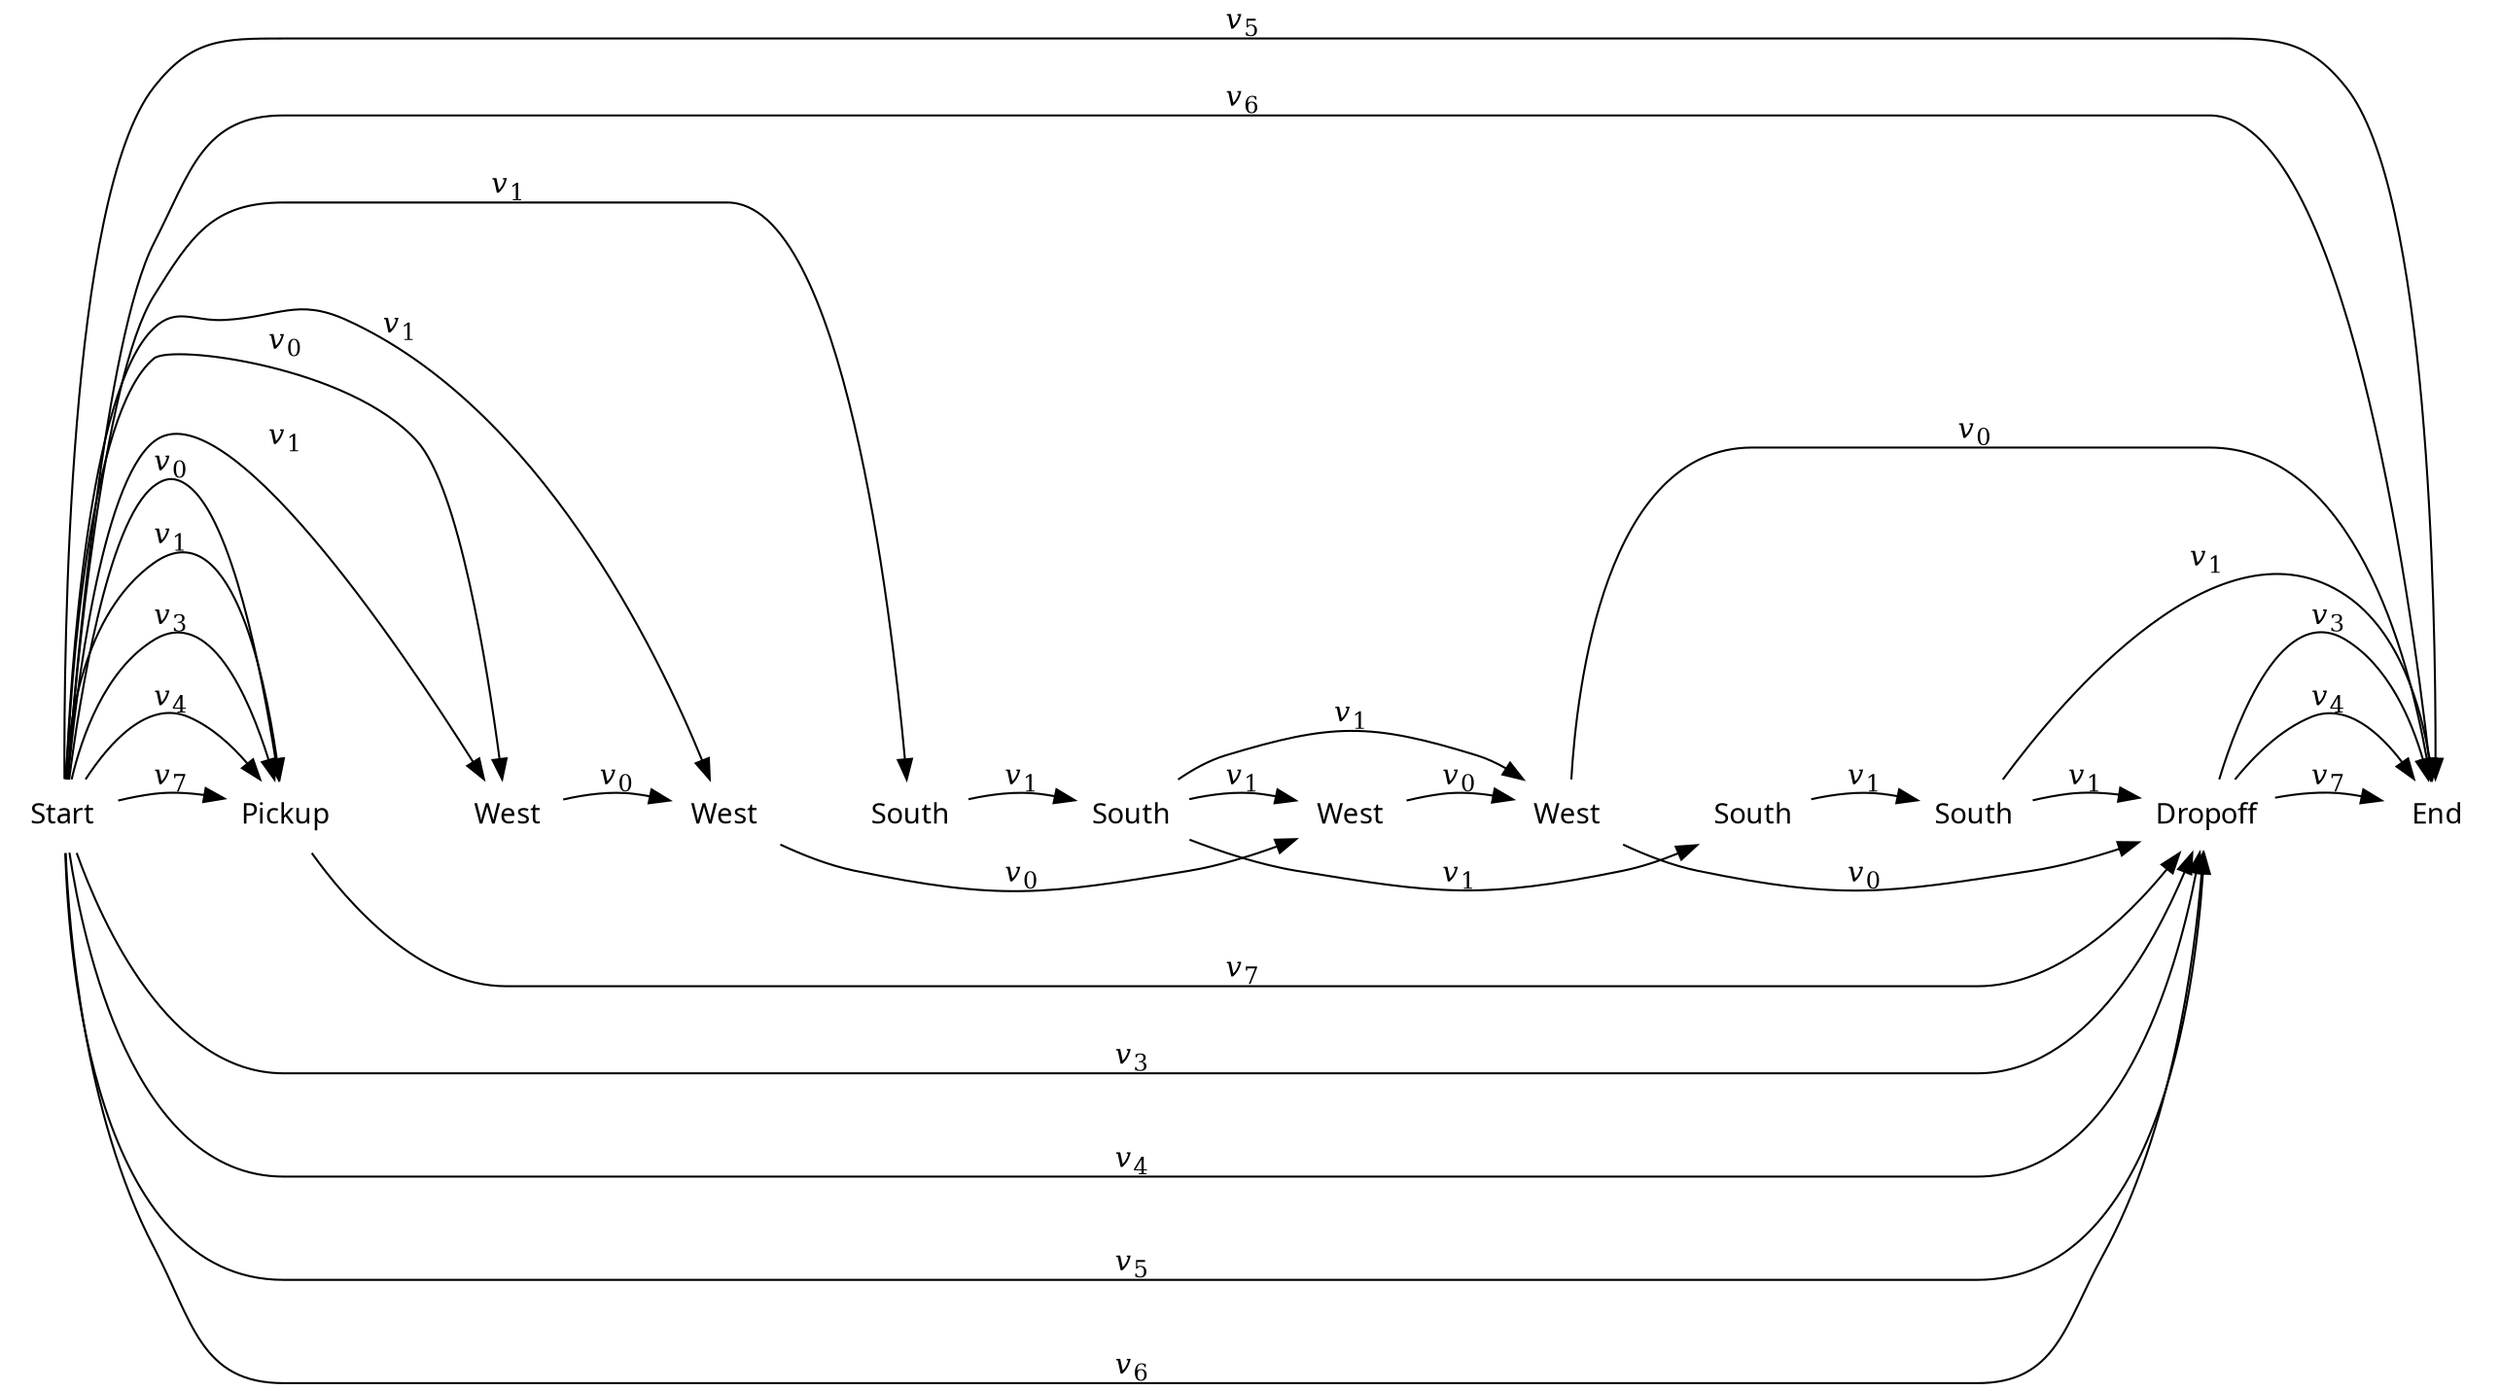 digraph cat {
rankdir=LR
node [shape=plaintext]
edge [arrowhead=normal]

0 [label="Start",fontname="sans"]
1 [label="Pickup",fontname="sans"]
2 [label="West",fontname="sans"]
3 [label="West",fontname="sans"]
4 [label="South",fontname="sans"]
5 [label="South",fontname="sans"]
6 [label="West",fontname="sans"]
7 [label="West",fontname="sans"]
8 [label="South",fontname="sans"]
9 [label="South",fontname="sans"]
10 [label="Dropoff",fontname="sans"]
11 [label="End",fontname="sans"]

0 -> 1 [label=<<i>v</i><sub>0</sub>>]
0 -> 2 [label=<<i>v</i><sub>0</sub>>]
0 -> 1 [label=<<i>v</i><sub>1</sub>>]
0 -> 2 [label=<<i>v</i><sub>1</sub>>]
0 -> 3 [label=<<i>v</i><sub>1</sub>>]
0 -> 4 [label=<<i>v</i><sub>1</sub>>]
0 -> 1 [label=<<i>v</i><sub>3</sub>>]
0 -> 10 [label=<<i>v</i><sub>3</sub>>]
0 -> 1 [label=<<i>v</i><sub>4</sub>>]
0 -> 10 [label=<<i>v</i><sub>4</sub>>]
0 -> 10 [label=<<i>v</i><sub>5</sub>>]
0 -> 11 [label=<<i>v</i><sub>5</sub>>]
0 -> 10 [label=<<i>v</i><sub>6</sub>>]
0 -> 11 [label=<<i>v</i><sub>6</sub>>]
0 -> 1 [label=<<i>v</i><sub>7</sub>>]
1 -> 10 [label=<<i>v</i><sub>7</sub>>]
2 -> 3 [label=<<i>v</i><sub>0</sub>>]
3 -> 6 [label=<<i>v</i><sub>0</sub>>]
4 -> 5 [label=<<i>v</i><sub>1</sub>>]
5 -> 6 [label=<<i>v</i><sub>1</sub>>]
5 -> 7 [label=<<i>v</i><sub>1</sub>>]
5 -> 8 [label=<<i>v</i><sub>1</sub>>]
6 -> 7 [label=<<i>v</i><sub>0</sub>>]
7 -> 10 [label=<<i>v</i><sub>0</sub>>]
7 -> 11 [label=<<i>v</i><sub>0</sub>>]
8 -> 9 [label=<<i>v</i><sub>1</sub>>]
9 -> 10 [label=<<i>v</i><sub>1</sub>>]
9 -> 11 [label=<<i>v</i><sub>1</sub>>]
10 -> 11 [label=<<i>v</i><sub>3</sub>>]
10 -> 11 [label=<<i>v</i><sub>4</sub>>]
10 -> 11 [label=<<i>v</i><sub>7</sub>>]

# To line up the actions
0 -> 1 [weight=100,style=invis]
1 -> 2 [weight=100,style=invis]
2 -> 3 [weight=100,style=invis]
3 -> 4 [weight=100,style=invis]
4 -> 5 [weight=100,style=invis]
5 -> 6 [weight=100,style=invis]
6 -> 7 [weight=100,style=invis]
7 -> 8 [weight=100,style=invis]
8 -> 9 [weight=100,style=invis]
9 -> 10 [weight=100,style=invis]
10 -> 11 [weight=100,style=invis]
}
